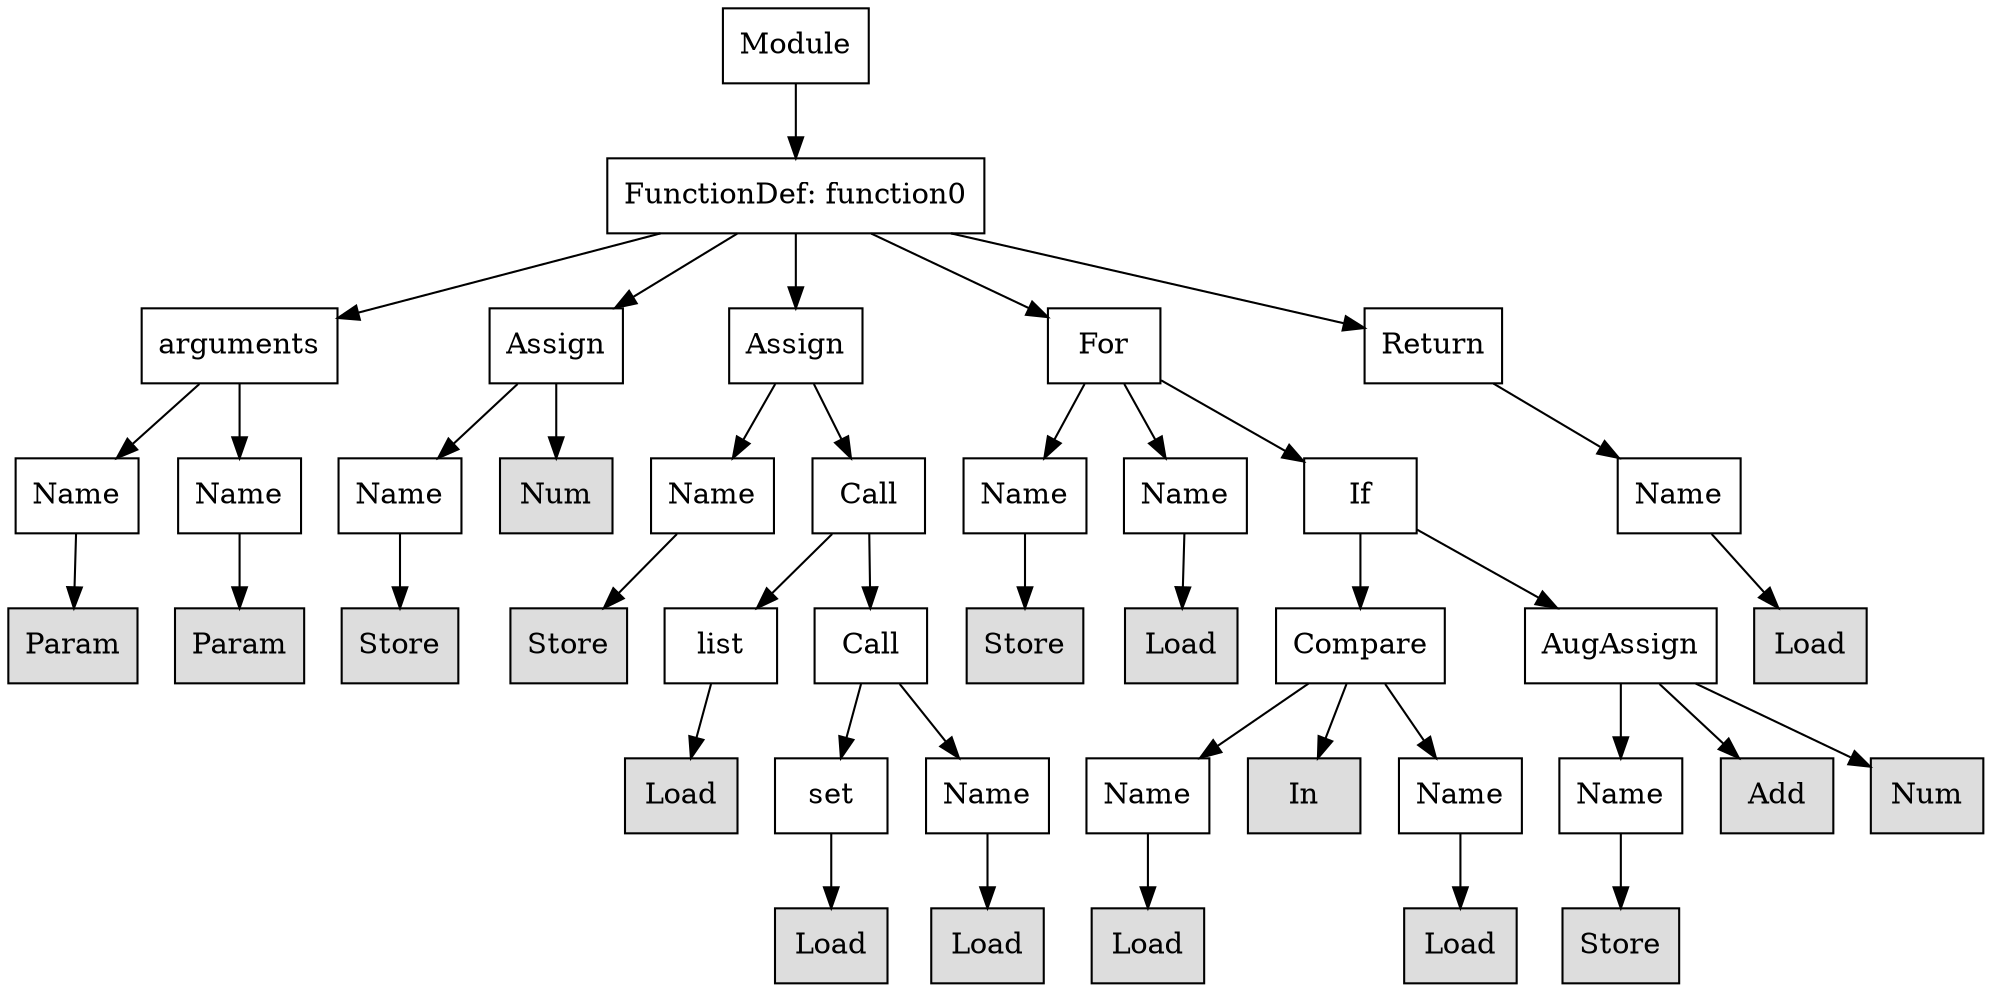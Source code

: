 digraph G {
n0 [shape=rect, label="Module"];
n1 [shape=rect, label="FunctionDef: function0"];
n2 [shape=rect, label="arguments"];
n3 [shape=rect, label="Assign"];
n4 [shape=rect, label="Assign"];
n5 [shape=rect, label="For"];
n6 [shape=rect, label="Return"];
n7 [shape=rect, label="Name"];
n8 [shape=rect, label="Name"];
n9 [shape=rect, label="Name"];
n10 [shape=rect, label="Num" style="filled" fillcolor="#dddddd"];
n11 [shape=rect, label="Name"];
n12 [shape=rect, label="Call"];
n13 [shape=rect, label="Name"];
n14 [shape=rect, label="Name"];
n15 [shape=rect, label="If"];
n16 [shape=rect, label="Name"];
n17 [shape=rect, label="Param" style="filled" fillcolor="#dddddd"];
n18 [shape=rect, label="Param" style="filled" fillcolor="#dddddd"];
n19 [shape=rect, label="Store" style="filled" fillcolor="#dddddd"];
n20 [shape=rect, label="Store" style="filled" fillcolor="#dddddd"];
n21 [shape=rect, label="list"];
n22 [shape=rect, label="Call"];
n23 [shape=rect, label="Store" style="filled" fillcolor="#dddddd"];
n24 [shape=rect, label="Load" style="filled" fillcolor="#dddddd"];
n25 [shape=rect, label="Compare"];
n26 [shape=rect, label="AugAssign"];
n27 [shape=rect, label="Load" style="filled" fillcolor="#dddddd"];
n28 [shape=rect, label="Load" style="filled" fillcolor="#dddddd"];
n29 [shape=rect, label="set"];
n30 [shape=rect, label="Name"];
n31 [shape=rect, label="Name"];
n32 [shape=rect, label="In" style="filled" fillcolor="#dddddd"];
n33 [shape=rect, label="Name"];
n34 [shape=rect, label="Name"];
n35 [shape=rect, label="Add" style="filled" fillcolor="#dddddd"];
n36 [shape=rect, label="Num" style="filled" fillcolor="#dddddd"];
n37 [shape=rect, label="Load" style="filled" fillcolor="#dddddd"];
n38 [shape=rect, label="Load" style="filled" fillcolor="#dddddd"];
n39 [shape=rect, label="Load" style="filled" fillcolor="#dddddd"];
n40 [shape=rect, label="Load" style="filled" fillcolor="#dddddd"];
n41 [shape=rect, label="Store" style="filled" fillcolor="#dddddd"];
n0 -> n1;
n1 -> n2;
n1 -> n3;
n1 -> n4;
n1 -> n5;
n1 -> n6;
n2 -> n7;
n2 -> n8;
n3 -> n9;
n3 -> n10;
n4 -> n11;
n4 -> n12;
n5 -> n13;
n5 -> n14;
n5 -> n15;
n6 -> n16;
n7 -> n17;
n8 -> n18;
n9 -> n19;
n11 -> n20;
n12 -> n21;
n12 -> n22;
n13 -> n23;
n14 -> n24;
n15 -> n25;
n15 -> n26;
n16 -> n27;
n21 -> n28;
n22 -> n29;
n22 -> n30;
n25 -> n31;
n25 -> n32;
n25 -> n33;
n26 -> n34;
n26 -> n35;
n26 -> n36;
n29 -> n37;
n30 -> n38;
n31 -> n39;
n33 -> n40;
n34 -> n41;
}
